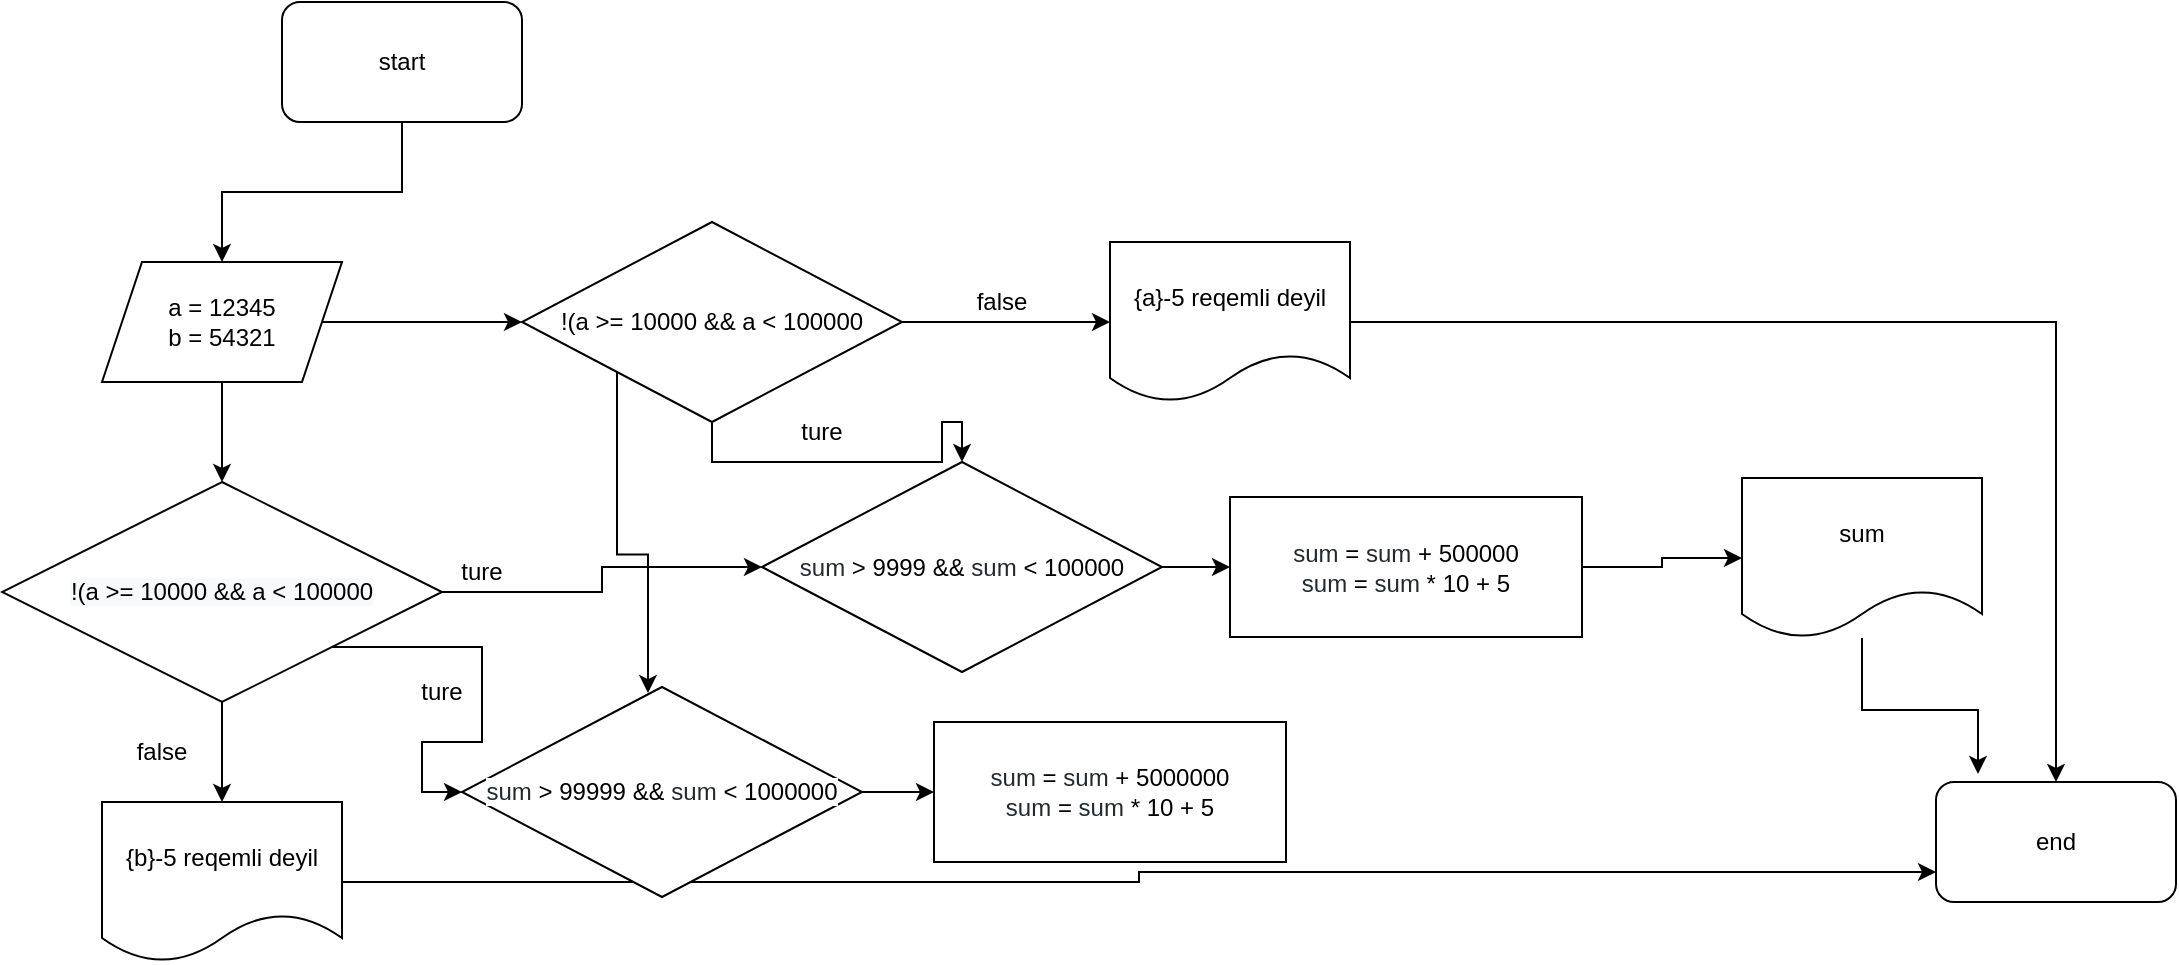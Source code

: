<mxfile version="16.6.6" type="device"><diagram id="Qt11PEILt0_29hCpd7ee" name="Page-1"><mxGraphModel dx="1773" dy="498" grid="1" gridSize="10" guides="1" tooltips="1" connect="1" arrows="1" fold="1" page="1" pageScale="1" pageWidth="827" pageHeight="1169" math="0" shadow="0"><root><mxCell id="0"/><mxCell id="1" parent="0"/><mxCell id="ovzarmYgP8SuZwGpljsR-12" style="edgeStyle=orthogonalEdgeStyle;rounded=0;orthogonalLoop=1;jettySize=auto;html=1;exitX=0.5;exitY=1;exitDx=0;exitDy=0;entryX=0.5;entryY=0;entryDx=0;entryDy=0;" edge="1" parent="1" source="ovzarmYgP8SuZwGpljsR-1" target="ovzarmYgP8SuZwGpljsR-3"><mxGeometry relative="1" as="geometry"/></mxCell><mxCell id="ovzarmYgP8SuZwGpljsR-1" value="start" style="rounded=1;whiteSpace=wrap;html=1;" vertex="1" parent="1"><mxGeometry width="120" height="60" as="geometry"/></mxCell><mxCell id="ovzarmYgP8SuZwGpljsR-2" value="end" style="rounded=1;whiteSpace=wrap;html=1;" vertex="1" parent="1"><mxGeometry x="827" y="390" width="120" height="60" as="geometry"/></mxCell><mxCell id="ovzarmYgP8SuZwGpljsR-10" style="edgeStyle=orthogonalEdgeStyle;rounded=0;orthogonalLoop=1;jettySize=auto;html=1;entryX=0;entryY=0.5;entryDx=0;entryDy=0;" edge="1" parent="1" source="ovzarmYgP8SuZwGpljsR-3" target="ovzarmYgP8SuZwGpljsR-5"><mxGeometry relative="1" as="geometry"/></mxCell><mxCell id="ovzarmYgP8SuZwGpljsR-11" style="edgeStyle=orthogonalEdgeStyle;rounded=0;orthogonalLoop=1;jettySize=auto;html=1;exitX=0.5;exitY=1;exitDx=0;exitDy=0;" edge="1" parent="1" source="ovzarmYgP8SuZwGpljsR-3" target="ovzarmYgP8SuZwGpljsR-4"><mxGeometry relative="1" as="geometry"/></mxCell><mxCell id="ovzarmYgP8SuZwGpljsR-3" value="a = 12345&lt;br&gt;b = 54321" style="shape=parallelogram;perimeter=parallelogramPerimeter;whiteSpace=wrap;html=1;fixedSize=1;" vertex="1" parent="1"><mxGeometry x="-90" y="130" width="120" height="60" as="geometry"/></mxCell><mxCell id="ovzarmYgP8SuZwGpljsR-14" style="edgeStyle=orthogonalEdgeStyle;rounded=0;orthogonalLoop=1;jettySize=auto;html=1;" edge="1" parent="1" source="ovzarmYgP8SuZwGpljsR-4" target="ovzarmYgP8SuZwGpljsR-13"><mxGeometry relative="1" as="geometry"/></mxCell><mxCell id="ovzarmYgP8SuZwGpljsR-19" style="edgeStyle=orthogonalEdgeStyle;rounded=0;orthogonalLoop=1;jettySize=auto;html=1;exitX=1;exitY=0.5;exitDx=0;exitDy=0;entryX=0;entryY=0.5;entryDx=0;entryDy=0;" edge="1" parent="1" source="ovzarmYgP8SuZwGpljsR-4" target="ovzarmYgP8SuZwGpljsR-18"><mxGeometry relative="1" as="geometry"/></mxCell><mxCell id="ovzarmYgP8SuZwGpljsR-26" style="edgeStyle=orthogonalEdgeStyle;rounded=0;orthogonalLoop=1;jettySize=auto;html=1;exitX=1;exitY=1;exitDx=0;exitDy=0;entryX=0;entryY=0.5;entryDx=0;entryDy=0;" edge="1" parent="1" source="ovzarmYgP8SuZwGpljsR-4" target="ovzarmYgP8SuZwGpljsR-24"><mxGeometry relative="1" as="geometry"/></mxCell><mxCell id="ovzarmYgP8SuZwGpljsR-4" value="&lt;meta charset=&quot;utf-8&quot;&gt;&lt;span style=&quot;color: rgb(0, 0, 0); font-family: helvetica; font-size: 12px; font-style: normal; font-weight: 400; letter-spacing: normal; text-align: center; text-indent: 0px; text-transform: none; word-spacing: 0px; background-color: rgb(248, 249, 250); display: inline; float: none;&quot;&gt;!(a &amp;gt;= 10000 &amp;amp;&amp;amp; a &amp;lt; 100000&lt;/span&gt;" style="rhombus;whiteSpace=wrap;html=1;" vertex="1" parent="1"><mxGeometry x="-140" y="240" width="220" height="110" as="geometry"/></mxCell><mxCell id="ovzarmYgP8SuZwGpljsR-8" style="edgeStyle=orthogonalEdgeStyle;rounded=0;orthogonalLoop=1;jettySize=auto;html=1;entryX=0;entryY=0.5;entryDx=0;entryDy=0;" edge="1" parent="1" source="ovzarmYgP8SuZwGpljsR-5" target="ovzarmYgP8SuZwGpljsR-6"><mxGeometry relative="1" as="geometry"/></mxCell><mxCell id="ovzarmYgP8SuZwGpljsR-20" style="edgeStyle=orthogonalEdgeStyle;rounded=0;orthogonalLoop=1;jettySize=auto;html=1;exitX=0.5;exitY=1;exitDx=0;exitDy=0;entryX=0.5;entryY=0;entryDx=0;entryDy=0;" edge="1" parent="1" source="ovzarmYgP8SuZwGpljsR-5" target="ovzarmYgP8SuZwGpljsR-18"><mxGeometry relative="1" as="geometry"/></mxCell><mxCell id="ovzarmYgP8SuZwGpljsR-25" style="edgeStyle=orthogonalEdgeStyle;rounded=0;orthogonalLoop=1;jettySize=auto;html=1;exitX=0;exitY=1;exitDx=0;exitDy=0;entryX=0.465;entryY=0.029;entryDx=0;entryDy=0;entryPerimeter=0;" edge="1" parent="1" source="ovzarmYgP8SuZwGpljsR-5" target="ovzarmYgP8SuZwGpljsR-24"><mxGeometry relative="1" as="geometry"/></mxCell><mxCell id="ovzarmYgP8SuZwGpljsR-5" value="!(a &amp;gt;= 10000 &amp;amp;&amp;amp; a &amp;lt; 100000" style="rhombus;whiteSpace=wrap;html=1;" vertex="1" parent="1"><mxGeometry x="120" y="110" width="190" height="100" as="geometry"/></mxCell><mxCell id="ovzarmYgP8SuZwGpljsR-7" style="edgeStyle=orthogonalEdgeStyle;rounded=0;orthogonalLoop=1;jettySize=auto;html=1;" edge="1" parent="1" source="ovzarmYgP8SuZwGpljsR-6" target="ovzarmYgP8SuZwGpljsR-2"><mxGeometry relative="1" as="geometry"/></mxCell><mxCell id="ovzarmYgP8SuZwGpljsR-6" value="{a}-5 reqemli deyil" style="shape=document;whiteSpace=wrap;html=1;boundedLbl=1;" vertex="1" parent="1"><mxGeometry x="414" y="120" width="120" height="80" as="geometry"/></mxCell><mxCell id="ovzarmYgP8SuZwGpljsR-9" value="false" style="text;html=1;strokeColor=none;fillColor=none;align=center;verticalAlign=middle;whiteSpace=wrap;rounded=0;" vertex="1" parent="1"><mxGeometry x="330" y="135" width="60" height="30" as="geometry"/></mxCell><mxCell id="ovzarmYgP8SuZwGpljsR-16" style="edgeStyle=orthogonalEdgeStyle;rounded=0;orthogonalLoop=1;jettySize=auto;html=1;entryX=0;entryY=0.75;entryDx=0;entryDy=0;" edge="1" parent="1" source="ovzarmYgP8SuZwGpljsR-13" target="ovzarmYgP8SuZwGpljsR-2"><mxGeometry relative="1" as="geometry"/></mxCell><mxCell id="ovzarmYgP8SuZwGpljsR-13" value="{b}-5 reqemli deyil" style="shape=document;whiteSpace=wrap;html=1;boundedLbl=1;" vertex="1" parent="1"><mxGeometry x="-90" y="400" width="120" height="80" as="geometry"/></mxCell><mxCell id="ovzarmYgP8SuZwGpljsR-15" value="false" style="text;html=1;strokeColor=none;fillColor=none;align=center;verticalAlign=middle;whiteSpace=wrap;rounded=0;" vertex="1" parent="1"><mxGeometry x="-90" y="360" width="60" height="30" as="geometry"/></mxCell><mxCell id="ovzarmYgP8SuZwGpljsR-33" style="edgeStyle=orthogonalEdgeStyle;rounded=0;orthogonalLoop=1;jettySize=auto;html=1;exitX=1;exitY=0.5;exitDx=0;exitDy=0;entryX=0;entryY=0.5;entryDx=0;entryDy=0;" edge="1" parent="1" source="ovzarmYgP8SuZwGpljsR-17" target="ovzarmYgP8SuZwGpljsR-32"><mxGeometry relative="1" as="geometry"/></mxCell><mxCell id="ovzarmYgP8SuZwGpljsR-17" value="&lt;span class=&quot;pl-smi&quot; style=&quot;box-sizing: border-box ; color: rgb(36 , 41 , 47) ; font-family: , , &amp;#34;sf mono&amp;#34; , &amp;#34;menlo&amp;#34; , &amp;#34;consolas&amp;#34; , &amp;#34;liberation mono&amp;#34; , monospace ; background-color: rgb(255 , 255 , 255)&quot;&gt;sum&lt;/span&gt;&lt;span style=&quot;color: rgb(36 , 41 , 47) ; font-family: , , &amp;#34;sf mono&amp;#34; , &amp;#34;menlo&amp;#34; , &amp;#34;consolas&amp;#34; , &amp;#34;liberation mono&amp;#34; , monospace ; background-color: rgb(255 , 255 , 255)&quot;&gt; &lt;/span&gt;&lt;span class=&quot;pl-k&quot; style=&quot;box-sizing: border-box ; font-family: , , &amp;#34;sf mono&amp;#34; , &amp;#34;menlo&amp;#34; , &amp;#34;consolas&amp;#34; , &amp;#34;liberation mono&amp;#34; , monospace ; background-color: rgb(255 , 255 , 255)&quot;&gt;=&lt;/span&gt;&lt;span style=&quot;color: rgb(36 , 41 , 47) ; font-family: , , &amp;#34;sf mono&amp;#34; , &amp;#34;menlo&amp;#34; , &amp;#34;consolas&amp;#34; , &amp;#34;liberation mono&amp;#34; , monospace ; background-color: rgb(255 , 255 , 255)&quot;&gt; &lt;/span&gt;&lt;span class=&quot;pl-smi&quot; style=&quot;box-sizing: border-box ; color: rgb(36 , 41 , 47) ; font-family: , , &amp;#34;sf mono&amp;#34; , &amp;#34;menlo&amp;#34; , &amp;#34;consolas&amp;#34; , &amp;#34;liberation mono&amp;#34; , monospace ; background-color: rgb(255 , 255 , 255)&quot;&gt;sum&lt;/span&gt;&lt;span style=&quot;color: rgb(36 , 41 , 47) ; font-family: , , &amp;#34;sf mono&amp;#34; , &amp;#34;menlo&amp;#34; , &amp;#34;consolas&amp;#34; , &amp;#34;liberation mono&amp;#34; , monospace ; background-color: rgb(255 , 255 , 255)&quot;&gt; &lt;/span&gt;&lt;span class=&quot;pl-k&quot; style=&quot;box-sizing: border-box ; font-family: , , &amp;#34;sf mono&amp;#34; , &amp;#34;menlo&amp;#34; , &amp;#34;consolas&amp;#34; , &amp;#34;liberation mono&amp;#34; , monospace ; background-color: rgb(255 , 255 , 255)&quot;&gt;+&lt;/span&gt;&lt;span style=&quot;color: rgb(36 , 41 , 47) ; font-family: , , &amp;#34;sf mono&amp;#34; , &amp;#34;menlo&amp;#34; , &amp;#34;consolas&amp;#34; , &amp;#34;liberation mono&amp;#34; , monospace ; background-color: rgb(255 , 255 , 255)&quot;&gt; &lt;/span&gt;&lt;span class=&quot;pl-c1&quot; style=&quot;box-sizing: border-box ; font-family: , , &amp;#34;sf mono&amp;#34; , &amp;#34;menlo&amp;#34; , &amp;#34;consolas&amp;#34; , &amp;#34;liberation mono&amp;#34; , monospace ; background-color: rgb(255 , 255 , 255)&quot;&gt;500000&lt;br&gt;&lt;span class=&quot;pl-smi&quot; style=&quot;box-sizing: border-box ; color: rgb(36 , 41 , 47)&quot;&gt;sum&lt;/span&gt;&lt;span style=&quot;color: rgb(36 , 41 , 47)&quot;&gt; &lt;/span&gt;&lt;span class=&quot;pl-k&quot; style=&quot;box-sizing: border-box&quot;&gt;=&lt;/span&gt;&lt;span style=&quot;color: rgb(36 , 41 , 47)&quot;&gt; &lt;/span&gt;&lt;span class=&quot;pl-smi&quot; style=&quot;box-sizing: border-box ; color: rgb(36 , 41 , 47)&quot;&gt;sum&lt;/span&gt;&lt;span style=&quot;color: rgb(36 , 41 , 47)&quot;&gt; &lt;/span&gt;&lt;span class=&quot;pl-k&quot; style=&quot;box-sizing: border-box&quot;&gt;*&lt;/span&gt;&lt;span style=&quot;color: rgb(36 , 41 , 47)&quot;&gt; &lt;/span&gt;&lt;span class=&quot;pl-c1&quot; style=&quot;box-sizing: border-box&quot;&gt;10&lt;/span&gt;&lt;span style=&quot;color: rgb(36 , 41 , 47)&quot;&gt; &lt;/span&gt;&lt;span class=&quot;pl-k&quot; style=&quot;box-sizing: border-box&quot;&gt;+&lt;/span&gt;&lt;span style=&quot;color: rgb(36 , 41 , 47)&quot;&gt; &lt;/span&gt;&lt;span class=&quot;pl-c1&quot; style=&quot;box-sizing: border-box&quot;&gt;5&lt;/span&gt;&lt;br&gt;&lt;/span&gt;" style="rounded=0;whiteSpace=wrap;html=1;" vertex="1" parent="1"><mxGeometry x="474" y="247.5" width="176" height="70" as="geometry"/></mxCell><mxCell id="ovzarmYgP8SuZwGpljsR-30" style="edgeStyle=orthogonalEdgeStyle;rounded=0;orthogonalLoop=1;jettySize=auto;html=1;exitX=1;exitY=0.5;exitDx=0;exitDy=0;entryX=0;entryY=0.5;entryDx=0;entryDy=0;" edge="1" parent="1" source="ovzarmYgP8SuZwGpljsR-18" target="ovzarmYgP8SuZwGpljsR-17"><mxGeometry relative="1" as="geometry"/></mxCell><mxCell id="ovzarmYgP8SuZwGpljsR-18" value="&lt;span class=&quot;pl-smi&quot; style=&quot;box-sizing: border-box ; color: rgb(36 , 41 , 47) ; font-family: , , &amp;#34;sf mono&amp;#34; , &amp;#34;menlo&amp;#34; , &amp;#34;consolas&amp;#34; , &amp;#34;liberation mono&amp;#34; , monospace ; background-color: rgb(255 , 255 , 255)&quot;&gt;sum&lt;/span&gt;&lt;span style=&quot;color: rgb(36 , 41 , 47) ; font-family: , , &amp;#34;sf mono&amp;#34; , &amp;#34;menlo&amp;#34; , &amp;#34;consolas&amp;#34; , &amp;#34;liberation mono&amp;#34; , monospace ; background-color: rgb(255 , 255 , 255)&quot;&gt; &lt;/span&gt;&lt;span class=&quot;pl-k&quot; style=&quot;box-sizing: border-box ; font-family: , , &amp;#34;sf mono&amp;#34; , &amp;#34;menlo&amp;#34; , &amp;#34;consolas&amp;#34; , &amp;#34;liberation mono&amp;#34; , monospace ; background-color: rgb(255 , 255 , 255)&quot;&gt;&amp;gt;&lt;/span&gt;&lt;span style=&quot;color: rgb(36 , 41 , 47) ; font-family: , , &amp;#34;sf mono&amp;#34; , &amp;#34;menlo&amp;#34; , &amp;#34;consolas&amp;#34; , &amp;#34;liberation mono&amp;#34; , monospace ; background-color: rgb(255 , 255 , 255)&quot;&gt; &lt;/span&gt;&lt;span class=&quot;pl-c1&quot; style=&quot;box-sizing: border-box ; font-family: , , &amp;#34;sf mono&amp;#34; , &amp;#34;menlo&amp;#34; , &amp;#34;consolas&amp;#34; , &amp;#34;liberation mono&amp;#34; , monospace ; background-color: rgb(255 , 255 , 255)&quot;&gt;9999&lt;/span&gt;&lt;span style=&quot;color: rgb(36 , 41 , 47) ; font-family: , , &amp;#34;sf mono&amp;#34; , &amp;#34;menlo&amp;#34; , &amp;#34;consolas&amp;#34; , &amp;#34;liberation mono&amp;#34; , monospace ; background-color: rgb(255 , 255 , 255)&quot;&gt; &lt;/span&gt;&lt;span class=&quot;pl-k&quot; style=&quot;box-sizing: border-box ; font-family: , , &amp;#34;sf mono&amp;#34; , &amp;#34;menlo&amp;#34; , &amp;#34;consolas&amp;#34; , &amp;#34;liberation mono&amp;#34; , monospace ; background-color: rgb(255 , 255 , 255)&quot;&gt;&amp;amp;&amp;amp;&lt;/span&gt;&lt;span style=&quot;color: rgb(36 , 41 , 47) ; font-family: , , &amp;#34;sf mono&amp;#34; , &amp;#34;menlo&amp;#34; , &amp;#34;consolas&amp;#34; , &amp;#34;liberation mono&amp;#34; , monospace ; background-color: rgb(255 , 255 , 255)&quot;&gt; &lt;/span&gt;&lt;span class=&quot;pl-smi&quot; style=&quot;box-sizing: border-box ; color: rgb(36 , 41 , 47) ; font-family: , , &amp;#34;sf mono&amp;#34; , &amp;#34;menlo&amp;#34; , &amp;#34;consolas&amp;#34; , &amp;#34;liberation mono&amp;#34; , monospace ; background-color: rgb(255 , 255 , 255)&quot;&gt;sum&lt;/span&gt;&lt;span style=&quot;color: rgb(36 , 41 , 47) ; font-family: , , &amp;#34;sf mono&amp;#34; , &amp;#34;menlo&amp;#34; , &amp;#34;consolas&amp;#34; , &amp;#34;liberation mono&amp;#34; , monospace ; background-color: rgb(255 , 255 , 255)&quot;&gt; &lt;/span&gt;&lt;span class=&quot;pl-k&quot; style=&quot;box-sizing: border-box ; font-family: , , &amp;#34;sf mono&amp;#34; , &amp;#34;menlo&amp;#34; , &amp;#34;consolas&amp;#34; , &amp;#34;liberation mono&amp;#34; , monospace ; background-color: rgb(255 , 255 , 255)&quot;&gt;&amp;lt;&lt;/span&gt;&lt;span style=&quot;color: rgb(36 , 41 , 47) ; font-family: , , &amp;#34;sf mono&amp;#34; , &amp;#34;menlo&amp;#34; , &amp;#34;consolas&amp;#34; , &amp;#34;liberation mono&amp;#34; , monospace ; background-color: rgb(255 , 255 , 255)&quot;&gt; &lt;/span&gt;&lt;span class=&quot;pl-c1&quot; style=&quot;box-sizing: border-box ; font-family: , , &amp;#34;sf mono&amp;#34; , &amp;#34;menlo&amp;#34; , &amp;#34;consolas&amp;#34; , &amp;#34;liberation mono&amp;#34; , monospace ; background-color: rgb(255 , 255 , 255)&quot;&gt;100000&lt;/span&gt;" style="rhombus;whiteSpace=wrap;html=1;" vertex="1" parent="1"><mxGeometry x="240" y="230" width="200" height="105" as="geometry"/></mxCell><mxCell id="ovzarmYgP8SuZwGpljsR-21" value="ture" style="text;html=1;strokeColor=none;fillColor=none;align=center;verticalAlign=middle;whiteSpace=wrap;rounded=0;" vertex="1" parent="1"><mxGeometry x="240" y="200" width="60" height="30" as="geometry"/></mxCell><mxCell id="ovzarmYgP8SuZwGpljsR-22" value="ture" style="text;html=1;strokeColor=none;fillColor=none;align=center;verticalAlign=middle;whiteSpace=wrap;rounded=0;" vertex="1" parent="1"><mxGeometry x="70" y="270" width="60" height="30" as="geometry"/></mxCell><mxCell id="ovzarmYgP8SuZwGpljsR-31" style="edgeStyle=orthogonalEdgeStyle;rounded=0;orthogonalLoop=1;jettySize=auto;html=1;exitX=1;exitY=0.5;exitDx=0;exitDy=0;entryX=0;entryY=0.5;entryDx=0;entryDy=0;" edge="1" parent="1" source="ovzarmYgP8SuZwGpljsR-24" target="ovzarmYgP8SuZwGpljsR-28"><mxGeometry relative="1" as="geometry"/></mxCell><mxCell id="ovzarmYgP8SuZwGpljsR-24" value="&lt;span class=&quot;pl-smi&quot; style=&quot;box-sizing: border-box ; color: rgb(36 , 41 , 47) ; font-family: , , &amp;#34;sf mono&amp;#34; , &amp;#34;menlo&amp;#34; , &amp;#34;consolas&amp;#34; , &amp;#34;liberation mono&amp;#34; , monospace ; background-color: rgb(255 , 255 , 255)&quot;&gt;sum&lt;/span&gt;&lt;span style=&quot;color: rgb(36 , 41 , 47) ; font-family: , , &amp;#34;sf mono&amp;#34; , &amp;#34;menlo&amp;#34; , &amp;#34;consolas&amp;#34; , &amp;#34;liberation mono&amp;#34; , monospace ; background-color: rgb(255 , 255 , 255)&quot;&gt; &lt;/span&gt;&lt;span class=&quot;pl-k&quot; style=&quot;box-sizing: border-box ; font-family: , , &amp;#34;sf mono&amp;#34; , &amp;#34;menlo&amp;#34; , &amp;#34;consolas&amp;#34; , &amp;#34;liberation mono&amp;#34; , monospace ; background-color: rgb(255 , 255 , 255)&quot;&gt;&amp;gt;&lt;/span&gt;&lt;span style=&quot;color: rgb(36 , 41 , 47) ; font-family: , , &amp;#34;sf mono&amp;#34; , &amp;#34;menlo&amp;#34; , &amp;#34;consolas&amp;#34; , &amp;#34;liberation mono&amp;#34; , monospace ; background-color: rgb(255 , 255 , 255)&quot;&gt; &lt;/span&gt;&lt;span class=&quot;pl-c1&quot; style=&quot;box-sizing: border-box ; font-family: , , &amp;#34;sf mono&amp;#34; , &amp;#34;menlo&amp;#34; , &amp;#34;consolas&amp;#34; , &amp;#34;liberation mono&amp;#34; , monospace ; background-color: rgb(255 , 255 , 255)&quot;&gt;99999&lt;/span&gt;&lt;span style=&quot;color: rgb(36 , 41 , 47) ; font-family: , , &amp;#34;sf mono&amp;#34; , &amp;#34;menlo&amp;#34; , &amp;#34;consolas&amp;#34; , &amp;#34;liberation mono&amp;#34; , monospace ; background-color: rgb(255 , 255 , 255)&quot;&gt; &lt;/span&gt;&lt;span class=&quot;pl-k&quot; style=&quot;box-sizing: border-box ; font-family: , , &amp;#34;sf mono&amp;#34; , &amp;#34;menlo&amp;#34; , &amp;#34;consolas&amp;#34; , &amp;#34;liberation mono&amp;#34; , monospace ; background-color: rgb(255 , 255 , 255)&quot;&gt;&amp;amp;&amp;amp;&lt;/span&gt;&lt;span style=&quot;color: rgb(36 , 41 , 47) ; font-family: , , &amp;#34;sf mono&amp;#34; , &amp;#34;menlo&amp;#34; , &amp;#34;consolas&amp;#34; , &amp;#34;liberation mono&amp;#34; , monospace ; background-color: rgb(255 , 255 , 255)&quot;&gt; &lt;/span&gt;&lt;span class=&quot;pl-smi&quot; style=&quot;box-sizing: border-box ; color: rgb(36 , 41 , 47) ; font-family: , , &amp;#34;sf mono&amp;#34; , &amp;#34;menlo&amp;#34; , &amp;#34;consolas&amp;#34; , &amp;#34;liberation mono&amp;#34; , monospace ; background-color: rgb(255 , 255 , 255)&quot;&gt;sum&lt;/span&gt;&lt;span style=&quot;color: rgb(36 , 41 , 47) ; font-family: , , &amp;#34;sf mono&amp;#34; , &amp;#34;menlo&amp;#34; , &amp;#34;consolas&amp;#34; , &amp;#34;liberation mono&amp;#34; , monospace ; background-color: rgb(255 , 255 , 255)&quot;&gt; &lt;/span&gt;&lt;span class=&quot;pl-k&quot; style=&quot;box-sizing: border-box ; font-family: , , &amp;#34;sf mono&amp;#34; , &amp;#34;menlo&amp;#34; , &amp;#34;consolas&amp;#34; , &amp;#34;liberation mono&amp;#34; , monospace ; background-color: rgb(255 , 255 , 255)&quot;&gt;&amp;lt;&lt;/span&gt;&lt;span style=&quot;color: rgb(36 , 41 , 47) ; font-family: , , &amp;#34;sf mono&amp;#34; , &amp;#34;menlo&amp;#34; , &amp;#34;consolas&amp;#34; , &amp;#34;liberation mono&amp;#34; , monospace ; background-color: rgb(255 , 255 , 255)&quot;&gt; &lt;/span&gt;&lt;span class=&quot;pl-c1&quot; style=&quot;box-sizing: border-box ; font-family: , , &amp;#34;sf mono&amp;#34; , &amp;#34;menlo&amp;#34; , &amp;#34;consolas&amp;#34; , &amp;#34;liberation mono&amp;#34; , monospace ; background-color: rgb(255 , 255 , 255)&quot;&gt;1000000&lt;/span&gt;" style="rhombus;whiteSpace=wrap;html=1;" vertex="1" parent="1"><mxGeometry x="90" y="342.5" width="200" height="105" as="geometry"/></mxCell><mxCell id="ovzarmYgP8SuZwGpljsR-27" value="ture" style="text;html=1;strokeColor=none;fillColor=none;align=center;verticalAlign=middle;whiteSpace=wrap;rounded=0;" vertex="1" parent="1"><mxGeometry x="50" y="330" width="60" height="30" as="geometry"/></mxCell><mxCell id="ovzarmYgP8SuZwGpljsR-28" value="&lt;span class=&quot;pl-smi&quot; style=&quot;box-sizing: border-box ; color: rgb(36 , 41 , 47) ; background-color: rgb(255 , 255 , 255)&quot;&gt;sum&lt;/span&gt;&lt;span style=&quot;color: rgb(36 , 41 , 47) ; background-color: rgb(255 , 255 , 255)&quot;&gt;&amp;nbsp;&lt;/span&gt;&lt;span class=&quot;pl-k&quot; style=&quot;box-sizing: border-box ; background-color: rgb(255 , 255 , 255)&quot;&gt;=&lt;/span&gt;&lt;span style=&quot;color: rgb(36 , 41 , 47) ; background-color: rgb(255 , 255 , 255)&quot;&gt;&amp;nbsp;&lt;/span&gt;&lt;span class=&quot;pl-smi&quot; style=&quot;box-sizing: border-box ; color: rgb(36 , 41 , 47) ; background-color: rgb(255 , 255 , 255)&quot;&gt;sum&lt;/span&gt;&lt;span style=&quot;color: rgb(36 , 41 , 47) ; background-color: rgb(255 , 255 , 255)&quot;&gt;&amp;nbsp;&lt;/span&gt;&lt;span class=&quot;pl-k&quot; style=&quot;box-sizing: border-box ; background-color: rgb(255 , 255 , 255)&quot;&gt;+&lt;/span&gt;&lt;span style=&quot;color: rgb(36 , 41 , 47) ; background-color: rgb(255 , 255 , 255)&quot;&gt;&amp;nbsp;&lt;/span&gt;&lt;span class=&quot;pl-c1&quot; style=&quot;box-sizing: border-box ; background-color: rgb(255 , 255 , 255)&quot;&gt;5000000&lt;br&gt;&lt;span class=&quot;pl-smi&quot; style=&quot;box-sizing: border-box ; color: rgb(36 , 41 , 47)&quot;&gt;sum&lt;/span&gt;&lt;span style=&quot;color: rgb(36 , 41 , 47)&quot;&gt;&amp;nbsp;&lt;/span&gt;&lt;span class=&quot;pl-k&quot; style=&quot;box-sizing: border-box&quot;&gt;=&lt;/span&gt;&lt;span style=&quot;color: rgb(36 , 41 , 47)&quot;&gt;&amp;nbsp;&lt;/span&gt;&lt;span class=&quot;pl-smi&quot; style=&quot;box-sizing: border-box ; color: rgb(36 , 41 , 47)&quot;&gt;sum&lt;/span&gt;&lt;span style=&quot;color: rgb(36 , 41 , 47)&quot;&gt;&amp;nbsp;&lt;/span&gt;&lt;span class=&quot;pl-k&quot; style=&quot;box-sizing: border-box&quot;&gt;*&lt;/span&gt;&lt;span style=&quot;color: rgb(36 , 41 , 47)&quot;&gt;&amp;nbsp;&lt;/span&gt;&lt;span class=&quot;pl-c1&quot; style=&quot;box-sizing: border-box&quot;&gt;10&lt;/span&gt;&lt;span style=&quot;color: rgb(36 , 41 , 47)&quot;&gt;&amp;nbsp;&lt;/span&gt;&lt;span class=&quot;pl-k&quot; style=&quot;box-sizing: border-box&quot;&gt;+&lt;/span&gt;&lt;span style=&quot;color: rgb(36 , 41 , 47)&quot;&gt;&amp;nbsp;&lt;/span&gt;&lt;span class=&quot;pl-c1&quot; style=&quot;box-sizing: border-box&quot;&gt;5&lt;/span&gt;&lt;/span&gt;" style="rounded=0;whiteSpace=wrap;html=1;" vertex="1" parent="1"><mxGeometry x="326" y="360" width="176" height="70" as="geometry"/></mxCell><mxCell id="ovzarmYgP8SuZwGpljsR-34" style="edgeStyle=orthogonalEdgeStyle;rounded=0;orthogonalLoop=1;jettySize=auto;html=1;entryX=0.175;entryY=-0.067;entryDx=0;entryDy=0;entryPerimeter=0;" edge="1" parent="1" source="ovzarmYgP8SuZwGpljsR-32" target="ovzarmYgP8SuZwGpljsR-2"><mxGeometry relative="1" as="geometry"/></mxCell><mxCell id="ovzarmYgP8SuZwGpljsR-32" value="sum" style="shape=document;whiteSpace=wrap;html=1;boundedLbl=1;" vertex="1" parent="1"><mxGeometry x="730" y="238" width="120" height="80" as="geometry"/></mxCell></root></mxGraphModel></diagram></mxfile>